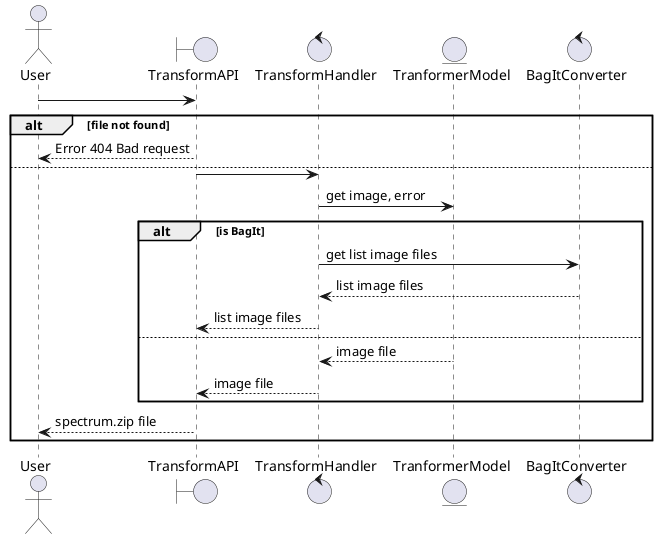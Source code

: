 @startuml TransformGetZipImage
' Endpoint: /zip_image [POST]

actor       User
boundary    TransformAPI
control     TransformHandler
entity      TranformerModel
control     BagItConverter

User -> TransformAPI
alt file not found
    TransformAPI --> User: Error 404 Bad request
else
    TransformAPI -> TransformHandler
    TransformHandler -> TranformerModel: get image, error
    alt is BagIt
        TransformHandler -> BagItConverter: get list image files
        BagItConverter --> TransformHandler: list image files
        TransformHandler --> TransformAPI: list image files
    else
        TranformerModel --> TransformHandler: image file
        TransformHandler --> TransformAPI: image file
    end
    TransformAPI --> User: spectrum.zip file
end
    

@enduml